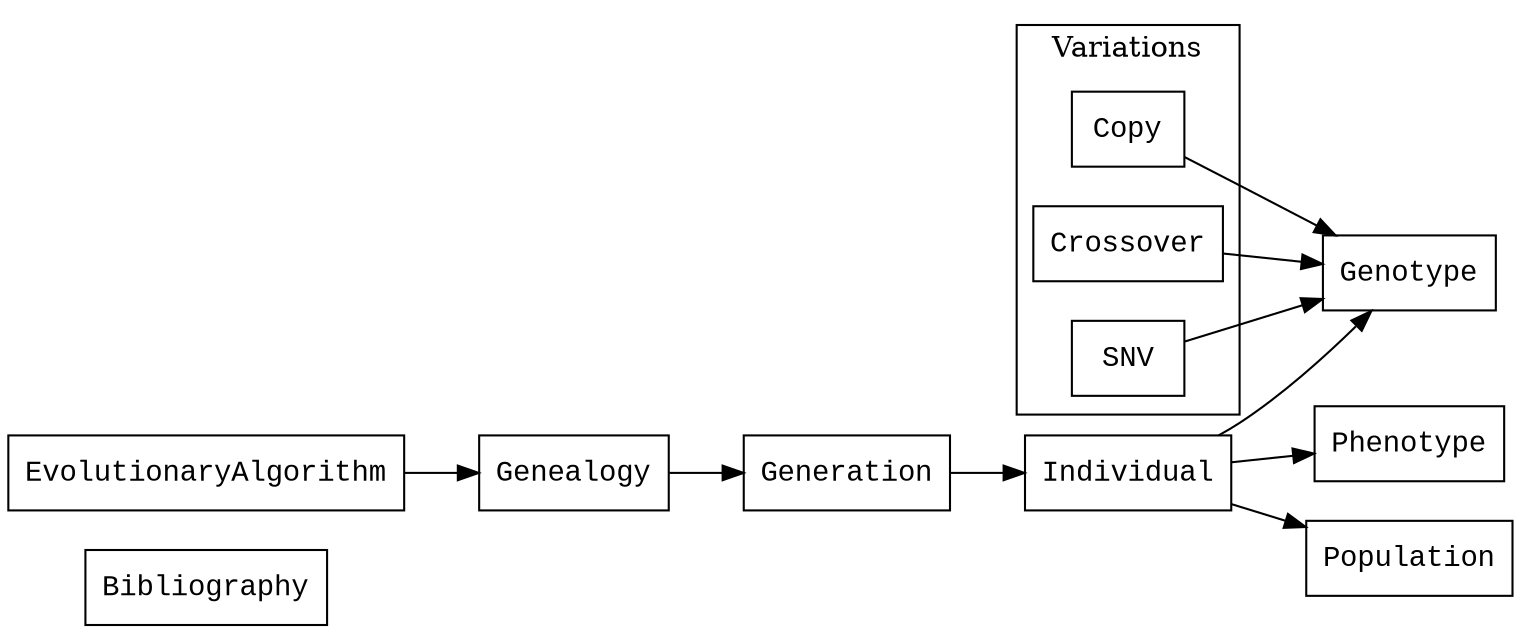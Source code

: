 digraph Functions {
    layout=dot;
    rankdir="LR";
    node [shape=record, fontname="Courier New"];

    Bibliography;
    EvolutionaryAlgorithm;
    Genealogy;
    Generation;
    Genotype;
    Individual;
    Phenotype;
    Population;
    subgraph cluster_variations {
        label="Variations";
        Copy;
        Crossover;
        SNV;
    }

    EvolutionaryAlgorithm -> Genealogy;
    Genealogy -> Generation;
    Generation -> Individual;
    Individual -> Population;
    Individual -> Genotype;
    Individual -> Phenotype;

    Copy -> Genotype;
    Crossover -> Genotype;
    SNV -> Genotype;
}
